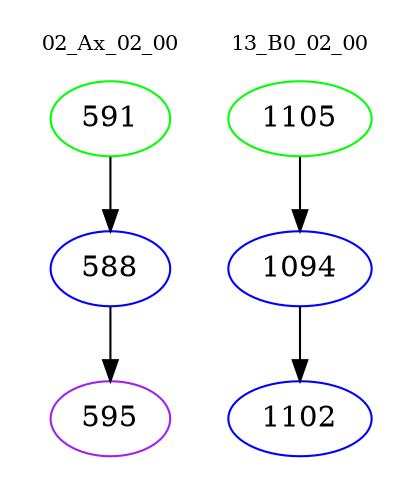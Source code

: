 digraph{
subgraph cluster_0 {
color = white
label = "02_Ax_02_00";
fontsize=10;
T0_591 [label="591", color="green"]
T0_591 -> T0_588 [color="black"]
T0_588 [label="588", color="blue"]
T0_588 -> T0_595 [color="black"]
T0_595 [label="595", color="purple"]
}
subgraph cluster_1 {
color = white
label = "13_B0_02_00";
fontsize=10;
T1_1105 [label="1105", color="green"]
T1_1105 -> T1_1094 [color="black"]
T1_1094 [label="1094", color="blue"]
T1_1094 -> T1_1102 [color="black"]
T1_1102 [label="1102", color="blue"]
}
}
